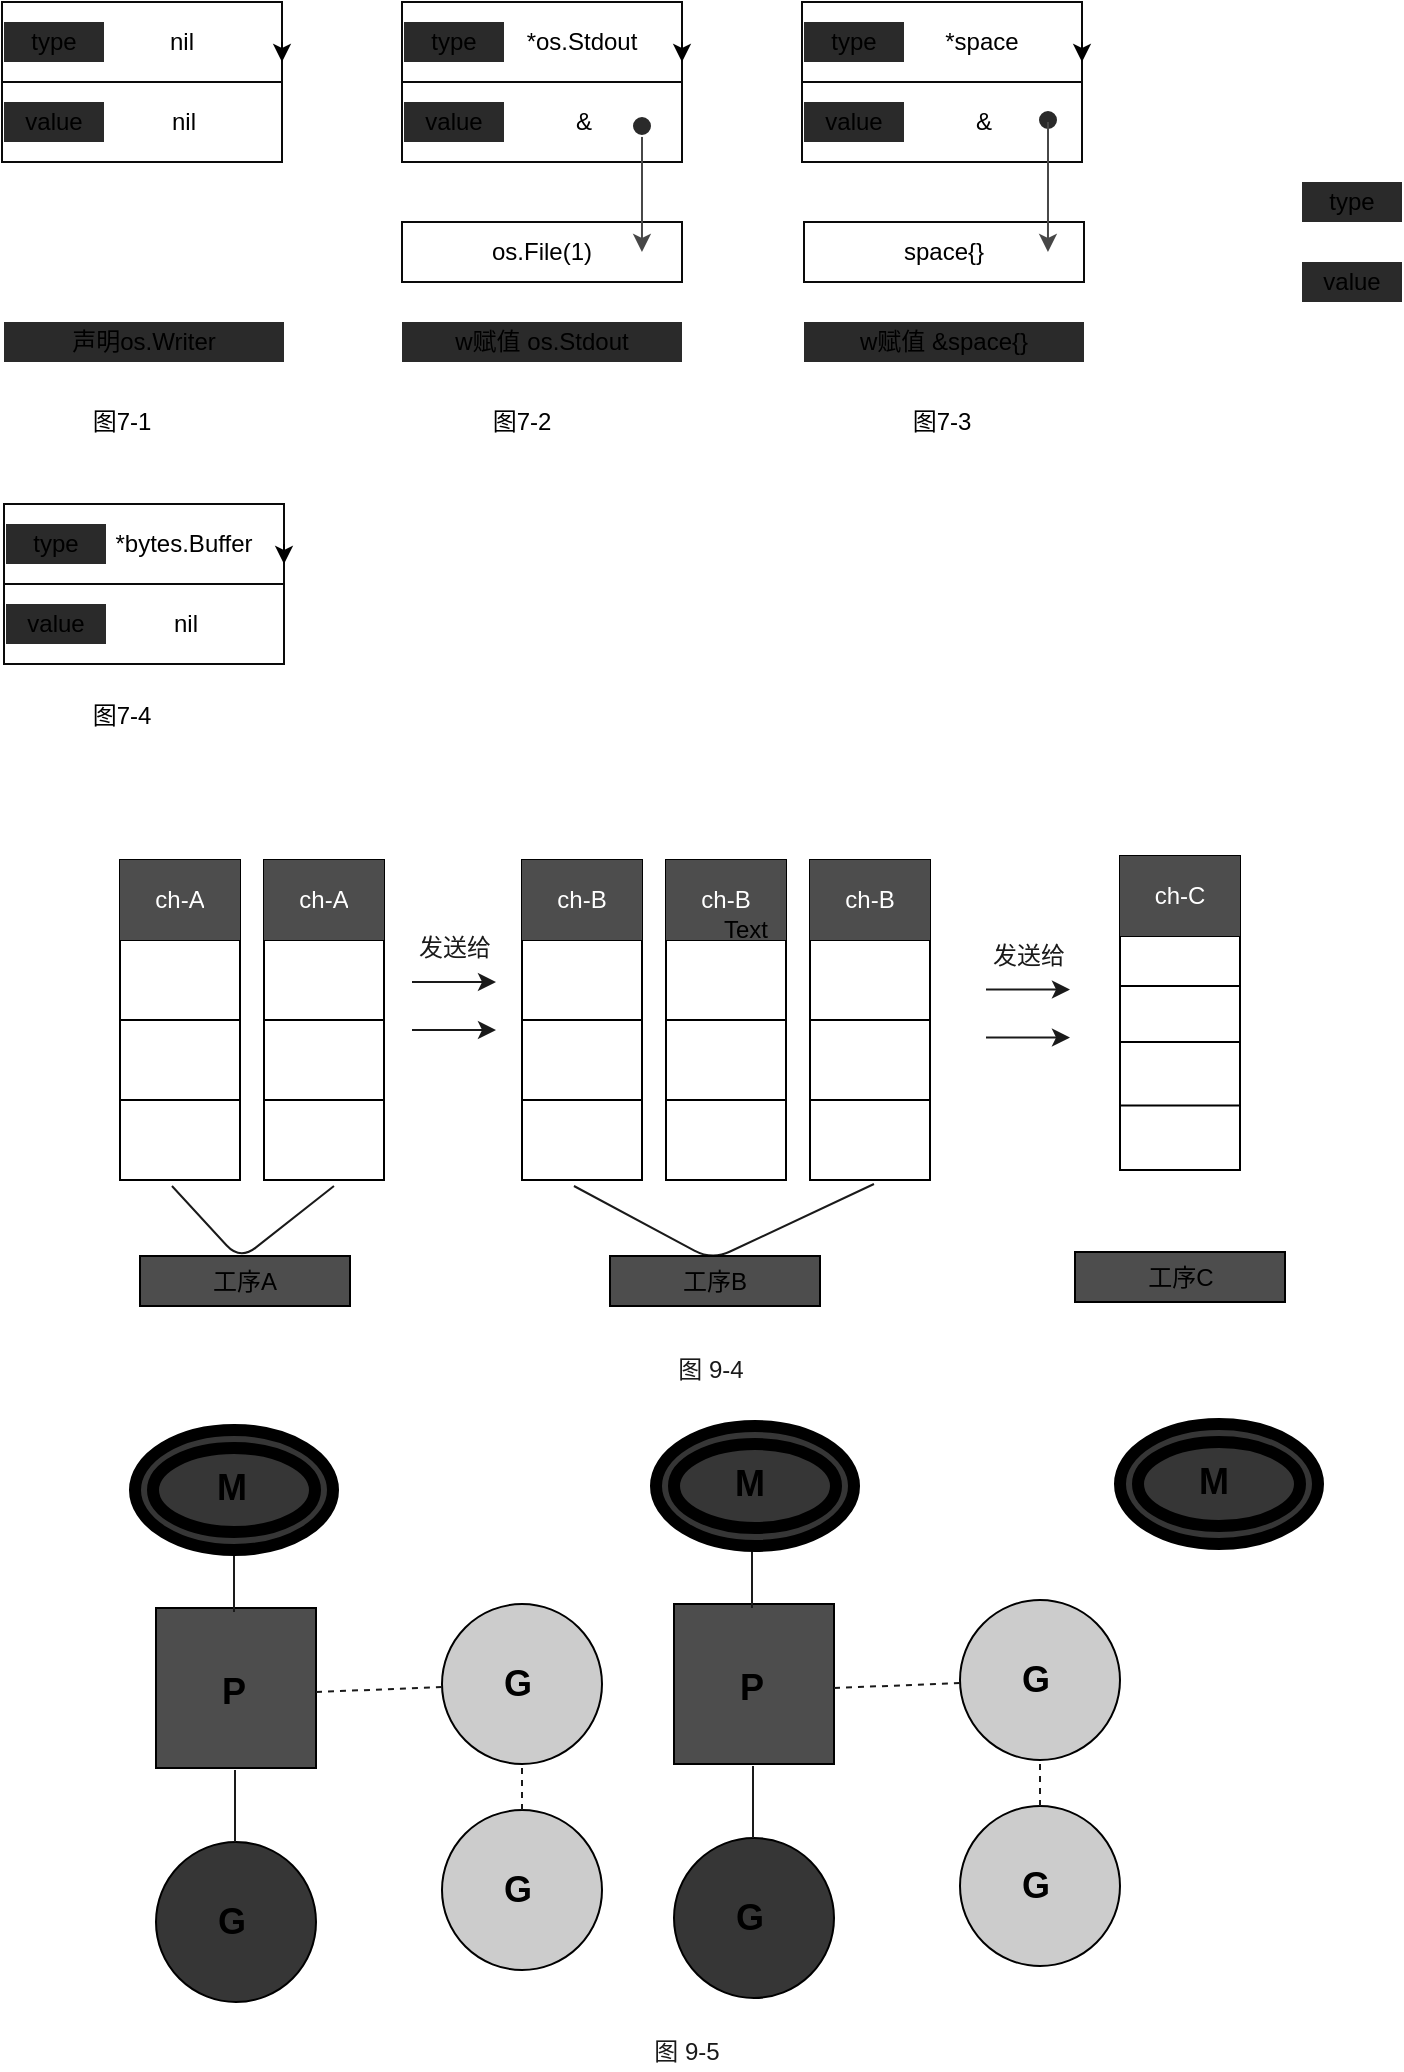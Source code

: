 <mxfile>
    <diagram id="AW9xsDEsIFYbnEVTvLZu" name="Page-1">
        <mxGraphModel dx="1374" dy="789" grid="0" gridSize="10" guides="1" tooltips="1" connect="1" arrows="1" fold="1" page="1" pageScale="1" pageWidth="827" pageHeight="1169" background="#ffffff" math="0" shadow="0">
            <root>
                <mxCell id="0"/>
                <mxCell id="1" parent="0"/>
                <mxCell id="2" value="&lt;font color=&quot;#000000&quot;&gt;nil&lt;/font&gt;" style="rounded=0;whiteSpace=wrap;html=1;fillColor=#FFFFFF;strokeColor=#0A0A0A;align=center;" parent="1" vertex="1">
                    <mxGeometry x="40" y="40" width="140" height="40" as="geometry"/>
                </mxCell>
                <mxCell id="3" value="" style="rounded=0;whiteSpace=wrap;html=1;fillColor=#FFFFFF;strokeColor=#0A0A0A;" parent="1" vertex="1">
                    <mxGeometry x="40" y="80" width="140" height="40" as="geometry"/>
                </mxCell>
                <mxCell id="5" value="&lt;font color=&quot;#000000&quot;&gt;nil&lt;/font&gt;" style="rounded=0;whiteSpace=wrap;html=1;fillColor=#FFFFFF;align=center;strokeColor=#FFFFFF;" parent="1" vertex="1">
                    <mxGeometry x="90" y="45" width="80" height="30" as="geometry"/>
                </mxCell>
                <mxCell id="6" value="type" style="text;html=1;strokeColor=none;align=center;verticalAlign=middle;whiteSpace=wrap;rounded=0;fillColor=#2a2a2a;" parent="1" vertex="1">
                    <mxGeometry x="690" y="130" width="50" height="20" as="geometry"/>
                </mxCell>
                <mxCell id="8" value="value" style="text;html=1;strokeColor=none;align=center;verticalAlign=middle;whiteSpace=wrap;rounded=0;fillColor=#2a2a2a;" parent="1" vertex="1">
                    <mxGeometry x="690" y="170" width="50" height="20" as="geometry"/>
                </mxCell>
                <mxCell id="11" style="edgeStyle=orthogonalEdgeStyle;rounded=0;orthogonalLoop=1;jettySize=auto;html=1;exitX=1;exitY=0.5;exitDx=0;exitDy=0;entryX=1;entryY=0.75;entryDx=0;entryDy=0;" parent="1" source="2" target="2" edge="1">
                    <mxGeometry relative="1" as="geometry"/>
                </mxCell>
                <mxCell id="12" value="&lt;font color=&quot;#000000&quot;&gt;nil&lt;/font&gt;" style="rounded=0;whiteSpace=wrap;html=1;fillColor=#FFFFFF;align=center;strokeColor=#FFFFFF;" parent="1" vertex="1">
                    <mxGeometry x="91" y="85" width="80" height="30" as="geometry"/>
                </mxCell>
                <mxCell id="13" value="type" style="text;html=1;strokeColor=none;align=center;verticalAlign=middle;whiteSpace=wrap;rounded=0;fillColor=#2a2a2a;" parent="1" vertex="1">
                    <mxGeometry x="41" y="50" width="50" height="20" as="geometry"/>
                </mxCell>
                <mxCell id="14" value="value" style="text;html=1;strokeColor=none;align=center;verticalAlign=middle;whiteSpace=wrap;rounded=0;fillColor=#2a2a2a;" parent="1" vertex="1">
                    <mxGeometry x="41" y="90" width="50" height="20" as="geometry"/>
                </mxCell>
                <mxCell id="15" value="&lt;font color=&quot;#000000&quot;&gt;nil&lt;/font&gt;" style="rounded=0;whiteSpace=wrap;html=1;fillColor=#FFFFFF;strokeColor=#0A0A0A;align=center;" parent="1" vertex="1">
                    <mxGeometry x="240" y="40" width="140" height="40" as="geometry"/>
                </mxCell>
                <mxCell id="16" value="" style="rounded=0;whiteSpace=wrap;html=1;fillColor=#FFFFFF;strokeColor=#0A0A0A;" parent="1" vertex="1">
                    <mxGeometry x="240" y="80" width="140" height="40" as="geometry"/>
                </mxCell>
                <mxCell id="17" value="&lt;font color=&quot;#000000&quot;&gt;*os.Stdout&lt;/font&gt;" style="rounded=0;whiteSpace=wrap;html=1;fillColor=#FFFFFF;align=center;strokeColor=#FFFFFF;" parent="1" vertex="1">
                    <mxGeometry x="290" y="45" width="80" height="30" as="geometry"/>
                </mxCell>
                <mxCell id="18" style="edgeStyle=orthogonalEdgeStyle;rounded=0;orthogonalLoop=1;jettySize=auto;html=1;exitX=1;exitY=0.5;exitDx=0;exitDy=0;entryX=1;entryY=0.75;entryDx=0;entryDy=0;" parent="1" source="15" target="15" edge="1">
                    <mxGeometry relative="1" as="geometry"/>
                </mxCell>
                <mxCell id="19" value="&lt;font color=&quot;#000000&quot;&gt;&amp;amp;&lt;/font&gt;" style="rounded=0;whiteSpace=wrap;html=1;fillColor=#FFFFFF;align=center;strokeColor=#FFFFFF;" parent="1" vertex="1">
                    <mxGeometry x="291" y="85" width="80" height="30" as="geometry"/>
                </mxCell>
                <mxCell id="20" value="type" style="text;html=1;strokeColor=none;align=center;verticalAlign=middle;whiteSpace=wrap;rounded=0;fillColor=#2a2a2a;" parent="1" vertex="1">
                    <mxGeometry x="241" y="50" width="50" height="20" as="geometry"/>
                </mxCell>
                <mxCell id="21" value="value" style="text;html=1;strokeColor=none;align=center;verticalAlign=middle;whiteSpace=wrap;rounded=0;fillColor=#2a2a2a;" parent="1" vertex="1">
                    <mxGeometry x="241" y="90" width="50" height="20" as="geometry"/>
                </mxCell>
                <mxCell id="22" value="&lt;font color=&quot;#000000&quot;&gt;nil&lt;/font&gt;" style="rounded=0;whiteSpace=wrap;html=1;fillColor=#FFFFFF;strokeColor=#0A0A0A;align=center;" parent="1" vertex="1">
                    <mxGeometry x="440" y="40" width="140" height="40" as="geometry"/>
                </mxCell>
                <mxCell id="23" value="" style="rounded=0;whiteSpace=wrap;html=1;fillColor=#FFFFFF;strokeColor=#0A0A0A;" parent="1" vertex="1">
                    <mxGeometry x="440" y="80" width="140" height="40" as="geometry"/>
                </mxCell>
                <mxCell id="24" value="&lt;font color=&quot;#000000&quot;&gt;*space&lt;/font&gt;" style="rounded=0;whiteSpace=wrap;html=1;fillColor=#FFFFFF;align=center;strokeColor=#FFFFFF;" parent="1" vertex="1">
                    <mxGeometry x="490" y="45" width="80" height="30" as="geometry"/>
                </mxCell>
                <mxCell id="25" style="edgeStyle=orthogonalEdgeStyle;rounded=0;orthogonalLoop=1;jettySize=auto;html=1;exitX=1;exitY=0.5;exitDx=0;exitDy=0;entryX=1;entryY=0.75;entryDx=0;entryDy=0;" parent="1" source="22" target="22" edge="1">
                    <mxGeometry relative="1" as="geometry"/>
                </mxCell>
                <mxCell id="26" value="&lt;font color=&quot;#000000&quot;&gt;&amp;amp;&lt;/font&gt;" style="rounded=0;whiteSpace=wrap;html=1;fillColor=#FFFFFF;align=center;strokeColor=#FFFFFF;" parent="1" vertex="1">
                    <mxGeometry x="491" y="85" width="80" height="30" as="geometry"/>
                </mxCell>
                <mxCell id="27" value="type" style="text;html=1;strokeColor=none;align=center;verticalAlign=middle;whiteSpace=wrap;rounded=0;fillColor=#2a2a2a;" parent="1" vertex="1">
                    <mxGeometry x="441" y="50" width="50" height="20" as="geometry"/>
                </mxCell>
                <mxCell id="28" value="value" style="text;html=1;strokeColor=none;align=center;verticalAlign=middle;whiteSpace=wrap;rounded=0;fillColor=#2a2a2a;" parent="1" vertex="1">
                    <mxGeometry x="441" y="90" width="50" height="20" as="geometry"/>
                </mxCell>
                <mxCell id="30" value="声明os.Writer" style="text;html=1;strokeColor=none;align=center;verticalAlign=middle;whiteSpace=wrap;rounded=0;fillColor=#2a2a2a;" parent="1" vertex="1">
                    <mxGeometry x="41" y="200" width="140" height="20" as="geometry"/>
                </mxCell>
                <mxCell id="31" value="w赋值 os.Stdout" style="text;html=1;strokeColor=none;align=center;verticalAlign=middle;whiteSpace=wrap;rounded=0;fillColor=#2a2a2a;" parent="1" vertex="1">
                    <mxGeometry x="240" y="200" width="140" height="20" as="geometry"/>
                </mxCell>
                <mxCell id="32" value="w赋值 &amp;amp;space{}" style="text;html=1;strokeColor=none;align=center;verticalAlign=middle;whiteSpace=wrap;rounded=0;fillColor=#2a2a2a;" parent="1" vertex="1">
                    <mxGeometry x="441" y="200" width="140" height="20" as="geometry"/>
                </mxCell>
                <mxCell id="33" value="&lt;span style=&quot;color: rgb(0 , 0 , 0)&quot;&gt;os.File(1)&lt;/span&gt;" style="rounded=0;whiteSpace=wrap;html=1;fillColor=#FFFFFF;strokeColor=#0A0A0A;align=center;" parent="1" vertex="1">
                    <mxGeometry x="240" y="150" width="140" height="30" as="geometry"/>
                </mxCell>
                <mxCell id="34" value="" style="endArrow=classic;html=1;strokeColor=#474747;entryX=0.857;entryY=0.5;entryDx=0;entryDy=0;entryPerimeter=0;" parent="1" target="33" edge="1">
                    <mxGeometry width="50" height="50" relative="1" as="geometry">
                        <mxPoint x="360" y="100" as="sourcePoint"/>
                        <mxPoint x="480" y="240" as="targetPoint"/>
                        <Array as="points">
                            <mxPoint x="360" y="140"/>
                        </Array>
                    </mxGeometry>
                </mxCell>
                <mxCell id="35" value="" style="ellipse;whiteSpace=wrap;html=1;strokeColor=#FFFFFF;fillColor=#2a2a2a;" parent="1" vertex="1">
                    <mxGeometry x="355" y="97" width="10" height="10" as="geometry"/>
                </mxCell>
                <mxCell id="36" value="" style="ellipse;whiteSpace=wrap;html=1;strokeColor=#FFFFFF;fillColor=#2a2a2a;" parent="1" vertex="1">
                    <mxGeometry x="558" y="94" width="10" height="10" as="geometry"/>
                </mxCell>
                <mxCell id="39" value="&lt;span style=&quot;color: rgb(0 , 0 , 0)&quot;&gt;space{}&lt;/span&gt;" style="rounded=0;whiteSpace=wrap;html=1;fillColor=#FFFFFF;strokeColor=#0A0A0A;align=center;" parent="1" vertex="1">
                    <mxGeometry x="441" y="150" width="140" height="30" as="geometry"/>
                </mxCell>
                <mxCell id="40" value="" style="endArrow=classic;html=1;strokeColor=#474747;entryX=0.857;entryY=0.5;entryDx=0;entryDy=0;entryPerimeter=0;" parent="1" edge="1">
                    <mxGeometry width="50" height="50" relative="1" as="geometry">
                        <mxPoint x="563" y="100" as="sourcePoint"/>
                        <mxPoint x="562.98" y="165" as="targetPoint"/>
                        <Array as="points">
                            <mxPoint x="563" y="140"/>
                        </Array>
                    </mxGeometry>
                </mxCell>
                <mxCell id="42" value="&lt;font color=&quot;#000000&quot;&gt;图7-1&lt;/font&gt;" style="text;html=1;strokeColor=none;fillColor=none;align=center;verticalAlign=middle;whiteSpace=wrap;rounded=0;" parent="1" vertex="1">
                    <mxGeometry x="80" y="240" width="40" height="20" as="geometry"/>
                </mxCell>
                <mxCell id="43" value="&lt;font color=&quot;#000000&quot;&gt;图7-2&lt;/font&gt;" style="text;html=1;strokeColor=none;fillColor=none;align=center;verticalAlign=middle;whiteSpace=wrap;rounded=0;" parent="1" vertex="1">
                    <mxGeometry x="280" y="240" width="40" height="20" as="geometry"/>
                </mxCell>
                <mxCell id="44" value="&lt;font color=&quot;#000000&quot;&gt;图7-3&lt;/font&gt;" style="text;html=1;strokeColor=none;fillColor=none;align=center;verticalAlign=middle;whiteSpace=wrap;rounded=0;" parent="1" vertex="1">
                    <mxGeometry x="490" y="240" width="40" height="20" as="geometry"/>
                </mxCell>
                <mxCell id="45" value="&lt;font color=&quot;#000000&quot;&gt;nil&lt;/font&gt;" style="rounded=0;whiteSpace=wrap;html=1;fillColor=#FFFFFF;strokeColor=#0A0A0A;align=center;" parent="1" vertex="1">
                    <mxGeometry x="41" y="291" width="140" height="40" as="geometry"/>
                </mxCell>
                <mxCell id="46" value="" style="rounded=0;whiteSpace=wrap;html=1;fillColor=#FFFFFF;strokeColor=#0A0A0A;" parent="1" vertex="1">
                    <mxGeometry x="41" y="331" width="140" height="40" as="geometry"/>
                </mxCell>
                <mxCell id="47" value="&lt;font color=&quot;#000000&quot;&gt;*bytes.Buffer&lt;/font&gt;" style="rounded=0;whiteSpace=wrap;html=1;fillColor=#FFFFFF;align=center;strokeColor=#FFFFFF;" parent="1" vertex="1">
                    <mxGeometry x="91" y="296" width="80" height="30" as="geometry"/>
                </mxCell>
                <mxCell id="48" style="edgeStyle=orthogonalEdgeStyle;rounded=0;orthogonalLoop=1;jettySize=auto;html=1;exitX=1;exitY=0.5;exitDx=0;exitDy=0;entryX=1;entryY=0.75;entryDx=0;entryDy=0;" parent="1" source="45" target="45" edge="1">
                    <mxGeometry relative="1" as="geometry"/>
                </mxCell>
                <mxCell id="49" value="&lt;font color=&quot;#000000&quot;&gt;nil&lt;/font&gt;" style="rounded=0;whiteSpace=wrap;html=1;fillColor=#FFFFFF;align=center;strokeColor=#FFFFFF;" parent="1" vertex="1">
                    <mxGeometry x="92" y="336" width="80" height="30" as="geometry"/>
                </mxCell>
                <mxCell id="50" value="type" style="text;html=1;strokeColor=none;align=center;verticalAlign=middle;whiteSpace=wrap;rounded=0;fillColor=#2a2a2a;" parent="1" vertex="1">
                    <mxGeometry x="42" y="301" width="50" height="20" as="geometry"/>
                </mxCell>
                <mxCell id="51" value="value" style="text;html=1;strokeColor=none;align=center;verticalAlign=middle;whiteSpace=wrap;rounded=0;fillColor=#2a2a2a;" parent="1" vertex="1">
                    <mxGeometry x="42" y="341" width="50" height="20" as="geometry"/>
                </mxCell>
                <mxCell id="53" value="&lt;font color=&quot;#000000&quot;&gt;图7-4&lt;/font&gt;" style="text;html=1;strokeColor=none;fillColor=none;align=center;verticalAlign=middle;whiteSpace=wrap;rounded=0;" parent="1" vertex="1">
                    <mxGeometry x="80" y="387" width="40" height="20" as="geometry"/>
                </mxCell>
                <mxCell id="54" value="" style="shape=table;html=1;whiteSpace=wrap;startSize=0;container=1;collapsible=0;childLayout=tableLayout;" vertex="1" parent="1">
                    <mxGeometry x="99" y="469" width="60" height="160" as="geometry"/>
                </mxCell>
                <mxCell id="55" value="" style="shape=partialRectangle;html=1;whiteSpace=wrap;collapsible=0;dropTarget=0;pointerEvents=0;fillColor=none;top=0;left=0;bottom=0;right=0;points=[[0,0.5],[1,0.5]];portConstraint=eastwest;" vertex="1" parent="54">
                    <mxGeometry width="60" height="40" as="geometry"/>
                </mxCell>
                <mxCell id="56" value="ch-A" style="shape=partialRectangle;html=1;whiteSpace=wrap;connectable=0;overflow=hidden;top=0;left=0;bottom=0;right=0;strokeColor=#2D7600;fontColor=#ffffff;fillColor=#4D4D4D;" vertex="1" parent="55">
                    <mxGeometry width="60" height="40" as="geometry"/>
                </mxCell>
                <mxCell id="57" value="" style="shape=partialRectangle;html=1;whiteSpace=wrap;collapsible=0;dropTarget=0;pointerEvents=0;fillColor=none;top=0;left=0;bottom=0;right=0;points=[[0,0.5],[1,0.5]];portConstraint=eastwest;" vertex="1" parent="54">
                    <mxGeometry y="40" width="60" height="40" as="geometry"/>
                </mxCell>
                <mxCell id="58" value="" style="shape=partialRectangle;html=1;whiteSpace=wrap;connectable=0;overflow=hidden;fillColor=none;top=0;left=0;bottom=0;right=0;" vertex="1" parent="57">
                    <mxGeometry width="60" height="40" as="geometry"/>
                </mxCell>
                <mxCell id="59" value="" style="shape=partialRectangle;html=1;whiteSpace=wrap;collapsible=0;dropTarget=0;pointerEvents=0;fillColor=none;top=0;left=0;bottom=0;right=0;points=[[0,0.5],[1,0.5]];portConstraint=eastwest;" vertex="1" parent="54">
                    <mxGeometry y="80" width="60" height="40" as="geometry"/>
                </mxCell>
                <mxCell id="60" value="" style="shape=partialRectangle;html=1;whiteSpace=wrap;connectable=0;overflow=hidden;fillColor=none;top=0;left=0;bottom=0;right=0;" vertex="1" parent="59">
                    <mxGeometry width="60" height="40" as="geometry"/>
                </mxCell>
                <mxCell id="61" value="" style="shape=partialRectangle;html=1;whiteSpace=wrap;collapsible=0;dropTarget=0;pointerEvents=0;fillColor=none;top=0;left=0;bottom=0;right=0;points=[[0,0.5],[1,0.5]];portConstraint=eastwest;" vertex="1" parent="54">
                    <mxGeometry y="120" width="60" height="40" as="geometry"/>
                </mxCell>
                <mxCell id="62" value="" style="shape=partialRectangle;html=1;whiteSpace=wrap;connectable=0;overflow=hidden;fillColor=none;top=0;left=0;bottom=0;right=0;" vertex="1" parent="61">
                    <mxGeometry width="60" height="40" as="geometry"/>
                </mxCell>
                <mxCell id="63" value="" style="shape=table;html=1;whiteSpace=wrap;startSize=0;container=1;collapsible=0;childLayout=tableLayout;" vertex="1" parent="1">
                    <mxGeometry x="171" y="469" width="60" height="160" as="geometry"/>
                </mxCell>
                <mxCell id="64" value="" style="shape=partialRectangle;html=1;whiteSpace=wrap;collapsible=0;dropTarget=0;pointerEvents=0;fillColor=none;top=0;left=0;bottom=0;right=0;points=[[0,0.5],[1,0.5]];portConstraint=eastwest;" vertex="1" parent="63">
                    <mxGeometry width="60" height="40" as="geometry"/>
                </mxCell>
                <mxCell id="65" value="ch-A" style="shape=partialRectangle;html=1;whiteSpace=wrap;connectable=0;overflow=hidden;top=0;left=0;bottom=0;right=0;strokeColor=#2D7600;fontColor=#ffffff;fillColor=#4D4D4D;" vertex="1" parent="64">
                    <mxGeometry width="60" height="40" as="geometry"/>
                </mxCell>
                <mxCell id="66" value="" style="shape=partialRectangle;html=1;whiteSpace=wrap;collapsible=0;dropTarget=0;pointerEvents=0;fillColor=none;top=0;left=0;bottom=0;right=0;points=[[0,0.5],[1,0.5]];portConstraint=eastwest;" vertex="1" parent="63">
                    <mxGeometry y="40" width="60" height="40" as="geometry"/>
                </mxCell>
                <mxCell id="67" value="" style="shape=partialRectangle;html=1;whiteSpace=wrap;connectable=0;overflow=hidden;fillColor=none;top=0;left=0;bottom=0;right=0;" vertex="1" parent="66">
                    <mxGeometry width="60" height="40" as="geometry"/>
                </mxCell>
                <mxCell id="68" value="" style="shape=partialRectangle;html=1;whiteSpace=wrap;collapsible=0;dropTarget=0;pointerEvents=0;fillColor=none;top=0;left=0;bottom=0;right=0;points=[[0,0.5],[1,0.5]];portConstraint=eastwest;" vertex="1" parent="63">
                    <mxGeometry y="80" width="60" height="40" as="geometry"/>
                </mxCell>
                <mxCell id="69" value="" style="shape=partialRectangle;html=1;whiteSpace=wrap;connectable=0;overflow=hidden;fillColor=none;top=0;left=0;bottom=0;right=0;" vertex="1" parent="68">
                    <mxGeometry width="60" height="40" as="geometry"/>
                </mxCell>
                <mxCell id="70" value="" style="shape=partialRectangle;html=1;whiteSpace=wrap;collapsible=0;dropTarget=0;pointerEvents=0;fillColor=none;top=0;left=0;bottom=0;right=0;points=[[0,0.5],[1,0.5]];portConstraint=eastwest;" vertex="1" parent="63">
                    <mxGeometry y="120" width="60" height="40" as="geometry"/>
                </mxCell>
                <mxCell id="71" value="" style="shape=partialRectangle;html=1;whiteSpace=wrap;connectable=0;overflow=hidden;fillColor=none;top=0;left=0;bottom=0;right=0;" vertex="1" parent="70">
                    <mxGeometry width="60" height="40" as="geometry"/>
                </mxCell>
                <mxCell id="72" value="" style="endArrow=none;html=1;entryX=0.583;entryY=1.075;entryDx=0;entryDy=0;entryPerimeter=0;exitX=0.433;exitY=1.075;exitDx=0;exitDy=0;exitPerimeter=0;strokeColor=#1A1A1A;" edge="1" parent="1" source="61" target="70">
                    <mxGeometry width="50" height="50" relative="1" as="geometry">
                        <mxPoint x="103" y="645" as="sourcePoint"/>
                        <mxPoint x="213" y="645" as="targetPoint"/>
                        <Array as="points">
                            <mxPoint x="159" y="669"/>
                        </Array>
                    </mxGeometry>
                </mxCell>
                <mxCell id="73" value="工序A" style="rounded=0;whiteSpace=wrap;html=1;fillColor=#4D4D4D;" vertex="1" parent="1">
                    <mxGeometry x="109" y="667" width="105" height="25" as="geometry"/>
                </mxCell>
                <mxCell id="74" value="" style="shape=table;html=1;whiteSpace=wrap;startSize=0;container=1;collapsible=0;childLayout=tableLayout;" vertex="1" parent="1">
                    <mxGeometry x="300" y="469" width="60" height="160" as="geometry"/>
                </mxCell>
                <mxCell id="75" value="" style="shape=partialRectangle;html=1;whiteSpace=wrap;collapsible=0;dropTarget=0;pointerEvents=0;fillColor=none;top=0;left=0;bottom=0;right=0;points=[[0,0.5],[1,0.5]];portConstraint=eastwest;" vertex="1" parent="74">
                    <mxGeometry width="60" height="40" as="geometry"/>
                </mxCell>
                <mxCell id="76" value="ch-B" style="shape=partialRectangle;html=1;whiteSpace=wrap;connectable=0;overflow=hidden;top=0;left=0;bottom=0;right=0;strokeColor=#2D7600;fontColor=#ffffff;fillColor=#4D4D4D;" vertex="1" parent="75">
                    <mxGeometry width="60" height="40" as="geometry"/>
                </mxCell>
                <mxCell id="77" value="" style="shape=partialRectangle;html=1;whiteSpace=wrap;collapsible=0;dropTarget=0;pointerEvents=0;fillColor=none;top=0;left=0;bottom=0;right=0;points=[[0,0.5],[1,0.5]];portConstraint=eastwest;" vertex="1" parent="74">
                    <mxGeometry y="40" width="60" height="40" as="geometry"/>
                </mxCell>
                <mxCell id="78" value="" style="shape=partialRectangle;html=1;whiteSpace=wrap;connectable=0;overflow=hidden;fillColor=none;top=0;left=0;bottom=0;right=0;" vertex="1" parent="77">
                    <mxGeometry width="60" height="40" as="geometry"/>
                </mxCell>
                <mxCell id="79" value="" style="shape=partialRectangle;html=1;whiteSpace=wrap;collapsible=0;dropTarget=0;pointerEvents=0;fillColor=none;top=0;left=0;bottom=0;right=0;points=[[0,0.5],[1,0.5]];portConstraint=eastwest;" vertex="1" parent="74">
                    <mxGeometry y="80" width="60" height="40" as="geometry"/>
                </mxCell>
                <mxCell id="80" value="" style="shape=partialRectangle;html=1;whiteSpace=wrap;connectable=0;overflow=hidden;fillColor=none;top=0;left=0;bottom=0;right=0;" vertex="1" parent="79">
                    <mxGeometry width="60" height="40" as="geometry"/>
                </mxCell>
                <mxCell id="81" value="" style="shape=partialRectangle;html=1;whiteSpace=wrap;collapsible=0;dropTarget=0;pointerEvents=0;fillColor=none;top=0;left=0;bottom=0;right=0;points=[[0,0.5],[1,0.5]];portConstraint=eastwest;" vertex="1" parent="74">
                    <mxGeometry y="120" width="60" height="40" as="geometry"/>
                </mxCell>
                <mxCell id="82" value="" style="shape=partialRectangle;html=1;whiteSpace=wrap;connectable=0;overflow=hidden;fillColor=none;top=0;left=0;bottom=0;right=0;" vertex="1" parent="81">
                    <mxGeometry width="60" height="40" as="geometry"/>
                </mxCell>
                <mxCell id="83" value="" style="shape=table;html=1;whiteSpace=wrap;startSize=0;container=1;collapsible=0;childLayout=tableLayout;" vertex="1" parent="1">
                    <mxGeometry x="372" y="469" width="60" height="160" as="geometry"/>
                </mxCell>
                <mxCell id="84" value="" style="shape=partialRectangle;html=1;whiteSpace=wrap;collapsible=0;dropTarget=0;pointerEvents=0;fillColor=none;top=0;left=0;bottom=0;right=0;points=[[0,0.5],[1,0.5]];portConstraint=eastwest;" vertex="1" parent="83">
                    <mxGeometry width="60" height="40" as="geometry"/>
                </mxCell>
                <mxCell id="85" value="ch-B" style="shape=partialRectangle;html=1;whiteSpace=wrap;connectable=0;overflow=hidden;top=0;left=0;bottom=0;right=0;strokeColor=#2D7600;fontColor=#ffffff;fillColor=#4D4D4D;" vertex="1" parent="84">
                    <mxGeometry width="60" height="40" as="geometry"/>
                </mxCell>
                <mxCell id="86" value="" style="shape=partialRectangle;html=1;whiteSpace=wrap;collapsible=0;dropTarget=0;pointerEvents=0;fillColor=none;top=0;left=0;bottom=0;right=0;points=[[0,0.5],[1,0.5]];portConstraint=eastwest;" vertex="1" parent="83">
                    <mxGeometry y="40" width="60" height="40" as="geometry"/>
                </mxCell>
                <mxCell id="87" value="" style="shape=partialRectangle;html=1;whiteSpace=wrap;connectable=0;overflow=hidden;fillColor=none;top=0;left=0;bottom=0;right=0;" vertex="1" parent="86">
                    <mxGeometry width="60" height="40" as="geometry"/>
                </mxCell>
                <mxCell id="88" value="" style="shape=partialRectangle;html=1;whiteSpace=wrap;collapsible=0;dropTarget=0;pointerEvents=0;fillColor=none;top=0;left=0;bottom=0;right=0;points=[[0,0.5],[1,0.5]];portConstraint=eastwest;" vertex="1" parent="83">
                    <mxGeometry y="80" width="60" height="40" as="geometry"/>
                </mxCell>
                <mxCell id="89" value="" style="shape=partialRectangle;html=1;whiteSpace=wrap;connectable=0;overflow=hidden;fillColor=none;top=0;left=0;bottom=0;right=0;" vertex="1" parent="88">
                    <mxGeometry width="60" height="40" as="geometry"/>
                </mxCell>
                <mxCell id="90" value="" style="shape=partialRectangle;html=1;whiteSpace=wrap;collapsible=0;dropTarget=0;pointerEvents=0;fillColor=none;top=0;left=0;bottom=0;right=0;points=[[0,0.5],[1,0.5]];portConstraint=eastwest;" vertex="1" parent="83">
                    <mxGeometry y="120" width="60" height="40" as="geometry"/>
                </mxCell>
                <mxCell id="91" value="" style="shape=partialRectangle;html=1;whiteSpace=wrap;connectable=0;overflow=hidden;fillColor=none;top=0;left=0;bottom=0;right=0;" vertex="1" parent="90">
                    <mxGeometry width="60" height="40" as="geometry"/>
                </mxCell>
                <mxCell id="92" value="" style="endArrow=none;html=1;entryX=0.533;entryY=1.05;entryDx=0;entryDy=0;entryPerimeter=0;exitX=0.433;exitY=1.075;exitDx=0;exitDy=0;exitPerimeter=0;strokeColor=#1A1A1A;" edge="1" parent="1" source="81" target="101">
                    <mxGeometry width="50" height="50" relative="1" as="geometry">
                        <mxPoint x="304" y="645" as="sourcePoint"/>
                        <mxPoint x="414" y="645" as="targetPoint"/>
                        <Array as="points">
                            <mxPoint x="395" y="669"/>
                        </Array>
                    </mxGeometry>
                </mxCell>
                <mxCell id="93" value="工序B" style="rounded=0;whiteSpace=wrap;html=1;fillColor=#4D4D4D;" vertex="1" parent="1">
                    <mxGeometry x="344" y="667" width="105" height="25" as="geometry"/>
                </mxCell>
                <mxCell id="94" value="" style="shape=table;html=1;whiteSpace=wrap;startSize=0;container=1;collapsible=0;childLayout=tableLayout;" vertex="1" parent="1">
                    <mxGeometry x="444" y="469" width="60" height="160" as="geometry"/>
                </mxCell>
                <mxCell id="95" value="" style="shape=partialRectangle;html=1;whiteSpace=wrap;collapsible=0;dropTarget=0;pointerEvents=0;fillColor=none;top=0;left=0;bottom=0;right=0;points=[[0,0.5],[1,0.5]];portConstraint=eastwest;" vertex="1" parent="94">
                    <mxGeometry width="60" height="40" as="geometry"/>
                </mxCell>
                <mxCell id="96" value="ch-B" style="shape=partialRectangle;html=1;whiteSpace=wrap;connectable=0;overflow=hidden;top=0;left=0;bottom=0;right=0;strokeColor=#2D7600;fontColor=#ffffff;fillColor=#4D4D4D;" vertex="1" parent="95">
                    <mxGeometry width="60" height="40" as="geometry"/>
                </mxCell>
                <mxCell id="97" value="" style="shape=partialRectangle;html=1;whiteSpace=wrap;collapsible=0;dropTarget=0;pointerEvents=0;fillColor=none;top=0;left=0;bottom=0;right=0;points=[[0,0.5],[1,0.5]];portConstraint=eastwest;" vertex="1" parent="94">
                    <mxGeometry y="40" width="60" height="40" as="geometry"/>
                </mxCell>
                <mxCell id="98" value="" style="shape=partialRectangle;html=1;whiteSpace=wrap;connectable=0;overflow=hidden;fillColor=none;top=0;left=0;bottom=0;right=0;" vertex="1" parent="97">
                    <mxGeometry width="60" height="40" as="geometry"/>
                </mxCell>
                <mxCell id="99" value="" style="shape=partialRectangle;html=1;whiteSpace=wrap;collapsible=0;dropTarget=0;pointerEvents=0;fillColor=none;top=0;left=0;bottom=0;right=0;points=[[0,0.5],[1,0.5]];portConstraint=eastwest;" vertex="1" parent="94">
                    <mxGeometry y="80" width="60" height="40" as="geometry"/>
                </mxCell>
                <mxCell id="100" value="" style="shape=partialRectangle;html=1;whiteSpace=wrap;connectable=0;overflow=hidden;fillColor=none;top=0;left=0;bottom=0;right=0;" vertex="1" parent="99">
                    <mxGeometry width="60" height="40" as="geometry"/>
                </mxCell>
                <mxCell id="101" value="" style="shape=partialRectangle;html=1;whiteSpace=wrap;collapsible=0;dropTarget=0;pointerEvents=0;fillColor=none;top=0;left=0;bottom=0;right=0;points=[[0,0.5],[1,0.5]];portConstraint=eastwest;" vertex="1" parent="94">
                    <mxGeometry y="120" width="60" height="40" as="geometry"/>
                </mxCell>
                <mxCell id="102" value="" style="shape=partialRectangle;html=1;whiteSpace=wrap;connectable=0;overflow=hidden;fillColor=none;top=0;left=0;bottom=0;right=0;" vertex="1" parent="101">
                    <mxGeometry width="60" height="40" as="geometry"/>
                </mxCell>
                <mxCell id="103" value="" style="shape=table;html=1;whiteSpace=wrap;startSize=0;container=1;collapsible=0;childLayout=tableLayout;" vertex="1" parent="1">
                    <mxGeometry x="599" y="467" width="60" height="132.5" as="geometry"/>
                </mxCell>
                <mxCell id="104" value="" style="shape=partialRectangle;html=1;whiteSpace=wrap;collapsible=0;dropTarget=0;pointerEvents=0;fillColor=none;top=0;left=0;bottom=0;right=0;points=[[0,0.5],[1,0.5]];portConstraint=eastwest;" vertex="1" parent="103">
                    <mxGeometry width="60" height="40" as="geometry"/>
                </mxCell>
                <mxCell id="105" value="ch-C" style="shape=partialRectangle;html=1;whiteSpace=wrap;connectable=0;overflow=hidden;top=0;left=0;bottom=0;right=0;strokeColor=#2D7600;fontColor=#ffffff;fillColor=#4D4D4D;" vertex="1" parent="104">
                    <mxGeometry width="60" height="40" as="geometry"/>
                </mxCell>
                <mxCell id="106" value="" style="shape=partialRectangle;html=1;whiteSpace=wrap;collapsible=0;dropTarget=0;pointerEvents=0;fillColor=none;top=0;left=0;bottom=0;right=0;points=[[0,0.5],[1,0.5]];portConstraint=eastwest;" vertex="1" parent="103">
                    <mxGeometry y="40" width="60" height="25" as="geometry"/>
                </mxCell>
                <mxCell id="107" value="" style="shape=partialRectangle;html=1;whiteSpace=wrap;connectable=0;overflow=hidden;fillColor=none;top=0;left=0;bottom=0;right=0;" vertex="1" parent="106">
                    <mxGeometry width="60" height="25" as="geometry"/>
                </mxCell>
                <mxCell id="108" value="" style="shape=partialRectangle;html=1;whiteSpace=wrap;collapsible=0;dropTarget=0;pointerEvents=0;fillColor=none;top=0;left=0;bottom=0;right=0;points=[[0,0.5],[1,0.5]];portConstraint=eastwest;" vertex="1" parent="103">
                    <mxGeometry y="65" width="60" height="28" as="geometry"/>
                </mxCell>
                <mxCell id="109" value="" style="shape=partialRectangle;html=1;whiteSpace=wrap;connectable=0;overflow=hidden;fillColor=none;top=0;left=0;bottom=0;right=0;" vertex="1" parent="108">
                    <mxGeometry width="60" height="28" as="geometry"/>
                </mxCell>
                <mxCell id="110" value="" style="shape=partialRectangle;html=1;whiteSpace=wrap;collapsible=0;dropTarget=0;pointerEvents=0;fillColor=none;top=0;left=0;bottom=0;right=0;points=[[0,0.5],[1,0.5]];portConstraint=eastwest;" vertex="1" parent="103">
                    <mxGeometry y="93" width="60" height="40" as="geometry"/>
                </mxCell>
                <mxCell id="111" value="" style="shape=partialRectangle;html=1;whiteSpace=wrap;connectable=0;overflow=hidden;fillColor=none;top=0;left=0;bottom=0;right=0;" vertex="1" parent="110">
                    <mxGeometry width="60" height="40" as="geometry"/>
                </mxCell>
                <mxCell id="112" value="工序C" style="rounded=0;whiteSpace=wrap;html=1;fillColor=#4D4D4D;" vertex="1" parent="1">
                    <mxGeometry x="576.5" y="665" width="105" height="25" as="geometry"/>
                </mxCell>
                <mxCell id="113" value="" style="shape=table;html=1;whiteSpace=wrap;startSize=0;container=1;collapsible=0;childLayout=tableLayout;" vertex="1" parent="1">
                    <mxGeometry x="599" y="591.75" width="60" height="32.25" as="geometry"/>
                </mxCell>
                <mxCell id="114" value="" style="shape=partialRectangle;html=1;whiteSpace=wrap;collapsible=0;dropTarget=0;pointerEvents=0;fillColor=none;top=0;left=0;bottom=0;right=0;points=[[0,0.5],[1,0.5]];portConstraint=eastwest;" vertex="1" parent="113">
                    <mxGeometry width="60" height="32" as="geometry"/>
                </mxCell>
                <mxCell id="115" value="" style="shape=partialRectangle;html=1;whiteSpace=wrap;connectable=0;overflow=hidden;fillColor=none;top=0;left=0;bottom=0;right=0;" vertex="1" parent="114">
                    <mxGeometry width="60" height="32" as="geometry"/>
                </mxCell>
                <mxCell id="116" value="" style="endArrow=classic;html=1;strokeColor=#1A1A1A;" edge="1" parent="1">
                    <mxGeometry width="50" height="50" relative="1" as="geometry">
                        <mxPoint x="245" y="530" as="sourcePoint"/>
                        <mxPoint x="287" y="530" as="targetPoint"/>
                    </mxGeometry>
                </mxCell>
                <mxCell id="117" value="" style="endArrow=classic;html=1;strokeColor=#1A1A1A;" edge="1" parent="1">
                    <mxGeometry width="50" height="50" relative="1" as="geometry">
                        <mxPoint x="245" y="554" as="sourcePoint"/>
                        <mxPoint x="287" y="554" as="targetPoint"/>
                    </mxGeometry>
                </mxCell>
                <mxCell id="118" value="Text" style="text;html=1;strokeColor=none;fillColor=none;align=center;verticalAlign=middle;whiteSpace=wrap;rounded=0;" vertex="1" parent="1">
                    <mxGeometry x="392" y="494" width="40" height="20" as="geometry"/>
                </mxCell>
                <mxCell id="119" value="&lt;font color=&quot;#1a1a1a&quot;&gt;发送给&lt;/font&gt;" style="text;html=1;align=center;verticalAlign=middle;resizable=0;points=[];autosize=1;" vertex="1" parent="1">
                    <mxGeometry x="243" y="504" width="46" height="18" as="geometry"/>
                </mxCell>
                <mxCell id="120" value="" style="endArrow=classic;html=1;strokeColor=#1A1A1A;" edge="1" parent="1">
                    <mxGeometry width="50" height="50" relative="1" as="geometry">
                        <mxPoint x="532" y="533.75" as="sourcePoint"/>
                        <mxPoint x="574" y="533.75" as="targetPoint"/>
                    </mxGeometry>
                </mxCell>
                <mxCell id="121" value="" style="endArrow=classic;html=1;strokeColor=#1A1A1A;" edge="1" parent="1">
                    <mxGeometry width="50" height="50" relative="1" as="geometry">
                        <mxPoint x="532" y="557.75" as="sourcePoint"/>
                        <mxPoint x="574" y="557.75" as="targetPoint"/>
                    </mxGeometry>
                </mxCell>
                <mxCell id="122" value="&lt;font color=&quot;#1a1a1a&quot;&gt;发送给&lt;/font&gt;" style="text;html=1;align=center;verticalAlign=middle;resizable=0;points=[];autosize=1;" vertex="1" parent="1">
                    <mxGeometry x="530" y="507.75" width="46" height="18" as="geometry"/>
                </mxCell>
                <mxCell id="123" value="&lt;font color=&quot;#1a1a1a&quot;&gt;图 9-4&lt;/font&gt;" style="text;html=1;align=center;verticalAlign=middle;resizable=0;points=[];autosize=1;" vertex="1" parent="1">
                    <mxGeometry x="372" y="715" width="43" height="18" as="geometry"/>
                </mxCell>
                <mxCell id="124" value="" style="whiteSpace=wrap;html=1;aspect=fixed;fillColor=#4D4D4D;" vertex="1" parent="1">
                    <mxGeometry x="117" y="843" width="80" height="80" as="geometry"/>
                </mxCell>
                <mxCell id="129" value="" style="ellipse;whiteSpace=wrap;html=1;aspect=fixed;fillColor=#CCCCCC;" vertex="1" parent="1">
                    <mxGeometry x="260" y="841" width="80" height="80" as="geometry"/>
                </mxCell>
                <mxCell id="133" value="&lt;b&gt;&lt;font style=&quot;font-size: 18px&quot;&gt;P&lt;/font&gt;&lt;/b&gt;" style="text;html=1;strokeColor=none;fillColor=none;align=center;verticalAlign=middle;whiteSpace=wrap;rounded=0;strokeWidth=6;" vertex="1" parent="1">
                    <mxGeometry x="136" y="875" width="40" height="20" as="geometry"/>
                </mxCell>
                <mxCell id="135" value="&lt;b&gt;&lt;font style=&quot;font-size: 18px&quot;&gt;G&lt;/font&gt;&lt;/b&gt;" style="text;html=1;strokeColor=none;fillColor=none;align=center;verticalAlign=middle;whiteSpace=wrap;rounded=0;strokeWidth=6;" vertex="1" parent="1">
                    <mxGeometry x="278" y="871" width="40" height="20" as="geometry"/>
                </mxCell>
                <mxCell id="138" value="" style="ellipse;whiteSpace=wrap;html=1;aspect=fixed;fillColor=#CCCCCC;" vertex="1" parent="1">
                    <mxGeometry x="260" y="944" width="80" height="80" as="geometry"/>
                </mxCell>
                <mxCell id="139" value="&lt;b&gt;&lt;font style=&quot;font-size: 18px&quot;&gt;G&lt;/font&gt;&lt;/b&gt;" style="text;html=1;strokeColor=none;fillColor=none;align=center;verticalAlign=middle;whiteSpace=wrap;rounded=0;strokeWidth=6;" vertex="1" parent="1">
                    <mxGeometry x="278" y="974" width="40" height="20" as="geometry"/>
                </mxCell>
                <mxCell id="140" value="" style="ellipse;whiteSpace=wrap;html=1;aspect=fixed;fillColor=#363636;" vertex="1" parent="1">
                    <mxGeometry x="117" y="960" width="80" height="80" as="geometry"/>
                </mxCell>
                <mxCell id="141" value="&lt;b&gt;&lt;font style=&quot;font-size: 18px&quot;&gt;G&lt;/font&gt;&lt;/b&gt;" style="text;html=1;strokeColor=none;fillColor=none;align=center;verticalAlign=middle;whiteSpace=wrap;rounded=0;strokeWidth=6;" vertex="1" parent="1">
                    <mxGeometry x="135" y="990" width="40" height="20" as="geometry"/>
                </mxCell>
                <mxCell id="142" value="" style="endArrow=none;html=1;strokeColor=#1A1A1A;" edge="1" parent="1">
                    <mxGeometry width="50" height="50" relative="1" as="geometry">
                        <mxPoint x="156" y="845" as="sourcePoint"/>
                        <mxPoint x="156" y="809" as="targetPoint"/>
                    </mxGeometry>
                </mxCell>
                <mxCell id="143" value="" style="endArrow=none;html=1;strokeColor=#1A1A1A;" edge="1" parent="1">
                    <mxGeometry width="50" height="50" relative="1" as="geometry">
                        <mxPoint x="156.5" y="960" as="sourcePoint"/>
                        <mxPoint x="156.5" y="924" as="targetPoint"/>
                    </mxGeometry>
                </mxCell>
                <mxCell id="145" value="" style="endArrow=none;dashed=1;html=1;strokeColor=#1A1A1A;" edge="1" parent="1" target="129">
                    <mxGeometry width="50" height="50" relative="1" as="geometry">
                        <mxPoint x="300" y="944" as="sourcePoint"/>
                        <mxPoint x="350" y="894" as="targetPoint"/>
                    </mxGeometry>
                </mxCell>
                <mxCell id="146" value="" style="endArrow=none;dashed=1;html=1;strokeColor=#1A1A1A;" edge="1" parent="1" target="129">
                    <mxGeometry width="50" height="50" relative="1" as="geometry">
                        <mxPoint x="197" y="885" as="sourcePoint"/>
                        <mxPoint x="247" y="835" as="targetPoint"/>
                    </mxGeometry>
                </mxCell>
                <mxCell id="147" value="&lt;font color=&quot;#1a1a1a&quot;&gt;图 9-5&lt;/font&gt;" style="text;html=1;align=center;verticalAlign=middle;resizable=0;points=[];autosize=1;" vertex="1" parent="1">
                    <mxGeometry x="360" y="1056" width="43" height="18" as="geometry"/>
                </mxCell>
                <mxCell id="148" value="" style="whiteSpace=wrap;html=1;aspect=fixed;fillColor=#4D4D4D;" vertex="1" parent="1">
                    <mxGeometry x="376" y="841" width="80" height="80" as="geometry"/>
                </mxCell>
                <mxCell id="150" value="" style="ellipse;whiteSpace=wrap;html=1;aspect=fixed;fillColor=#CCCCCC;" vertex="1" parent="1">
                    <mxGeometry x="519" y="839" width="80" height="80" as="geometry"/>
                </mxCell>
                <mxCell id="152" value="&lt;b&gt;&lt;font style=&quot;font-size: 18px&quot;&gt;P&lt;/font&gt;&lt;/b&gt;" style="text;html=1;strokeColor=none;fillColor=none;align=center;verticalAlign=middle;whiteSpace=wrap;rounded=0;strokeWidth=6;" vertex="1" parent="1">
                    <mxGeometry x="395" y="873" width="40" height="20" as="geometry"/>
                </mxCell>
                <mxCell id="153" value="&lt;b&gt;&lt;font style=&quot;font-size: 18px&quot;&gt;G&lt;/font&gt;&lt;/b&gt;" style="text;html=1;strokeColor=none;fillColor=none;align=center;verticalAlign=middle;whiteSpace=wrap;rounded=0;strokeWidth=6;" vertex="1" parent="1">
                    <mxGeometry x="537" y="869" width="40" height="20" as="geometry"/>
                </mxCell>
                <mxCell id="154" value="" style="ellipse;whiteSpace=wrap;html=1;aspect=fixed;fillColor=#CCCCCC;" vertex="1" parent="1">
                    <mxGeometry x="519" y="942" width="80" height="80" as="geometry"/>
                </mxCell>
                <mxCell id="155" value="&lt;b&gt;&lt;font style=&quot;font-size: 18px&quot;&gt;G&lt;/font&gt;&lt;/b&gt;" style="text;html=1;strokeColor=none;fillColor=none;align=center;verticalAlign=middle;whiteSpace=wrap;rounded=0;strokeWidth=6;" vertex="1" parent="1">
                    <mxGeometry x="537" y="972" width="40" height="20" as="geometry"/>
                </mxCell>
                <mxCell id="156" value="" style="ellipse;whiteSpace=wrap;html=1;aspect=fixed;fillColor=#363636;" vertex="1" parent="1">
                    <mxGeometry x="376" y="958" width="80" height="80" as="geometry"/>
                </mxCell>
                <mxCell id="157" value="&lt;b&gt;&lt;font style=&quot;font-size: 18px&quot;&gt;G&lt;/font&gt;&lt;/b&gt;" style="text;html=1;strokeColor=none;fillColor=none;align=center;verticalAlign=middle;whiteSpace=wrap;rounded=0;strokeWidth=6;" vertex="1" parent="1">
                    <mxGeometry x="394" y="988" width="40" height="20" as="geometry"/>
                </mxCell>
                <mxCell id="158" value="" style="endArrow=none;html=1;strokeColor=#1A1A1A;" edge="1" parent="1">
                    <mxGeometry width="50" height="50" relative="1" as="geometry">
                        <mxPoint x="415" y="843" as="sourcePoint"/>
                        <mxPoint x="415" y="807" as="targetPoint"/>
                    </mxGeometry>
                </mxCell>
                <mxCell id="159" value="" style="endArrow=none;html=1;strokeColor=#1A1A1A;" edge="1" parent="1">
                    <mxGeometry width="50" height="50" relative="1" as="geometry">
                        <mxPoint x="415.5" y="958" as="sourcePoint"/>
                        <mxPoint x="415.5" y="922" as="targetPoint"/>
                    </mxGeometry>
                </mxCell>
                <mxCell id="160" value="" style="endArrow=none;dashed=1;html=1;strokeColor=#1A1A1A;" edge="1" parent="1" target="150">
                    <mxGeometry width="50" height="50" relative="1" as="geometry">
                        <mxPoint x="559" y="942" as="sourcePoint"/>
                        <mxPoint x="609" y="892" as="targetPoint"/>
                    </mxGeometry>
                </mxCell>
                <mxCell id="161" value="" style="endArrow=none;dashed=1;html=1;strokeColor=#1A1A1A;" edge="1" parent="1" target="150">
                    <mxGeometry width="50" height="50" relative="1" as="geometry">
                        <mxPoint x="456" y="883" as="sourcePoint"/>
                        <mxPoint x="506" y="833" as="targetPoint"/>
                    </mxGeometry>
                </mxCell>
                <mxCell id="168" value="" style="ellipse;shape=doubleEllipse;whiteSpace=wrap;html=1;strokeWidth=6;fillColor=#363636;" vertex="1" parent="1">
                    <mxGeometry x="106.5" y="754" width="99" height="60" as="geometry"/>
                </mxCell>
                <mxCell id="131" value="&lt;b&gt;&lt;font style=&quot;font-size: 18px&quot;&gt;M&lt;/font&gt;&lt;/b&gt;" style="text;html=1;strokeColor=none;fillColor=none;align=center;verticalAlign=middle;whiteSpace=wrap;rounded=0;strokeWidth=6;" vertex="1" parent="1">
                    <mxGeometry x="134.5" y="773" width="40" height="20" as="geometry"/>
                </mxCell>
                <mxCell id="169" value="" style="ellipse;shape=doubleEllipse;whiteSpace=wrap;html=1;strokeWidth=6;fillColor=#363636;" vertex="1" parent="1">
                    <mxGeometry x="367" y="752" width="99" height="60" as="geometry"/>
                </mxCell>
                <mxCell id="170" value="&lt;b&gt;&lt;font style=&quot;font-size: 18px&quot;&gt;M&lt;/font&gt;&lt;/b&gt;" style="text;html=1;strokeColor=none;fillColor=none;align=center;verticalAlign=middle;whiteSpace=wrap;rounded=0;strokeWidth=6;" vertex="1" parent="1">
                    <mxGeometry x="394" y="771" width="40" height="20" as="geometry"/>
                </mxCell>
                <mxCell id="171" value="" style="ellipse;shape=doubleEllipse;whiteSpace=wrap;html=1;strokeWidth=6;fillColor=#363636;" vertex="1" parent="1">
                    <mxGeometry x="599" y="751" width="99" height="60" as="geometry"/>
                </mxCell>
                <mxCell id="172" value="&lt;b&gt;&lt;font style=&quot;font-size: 18px&quot;&gt;M&lt;/font&gt;&lt;/b&gt;" style="text;html=1;strokeColor=none;fillColor=none;align=center;verticalAlign=middle;whiteSpace=wrap;rounded=0;strokeWidth=6;" vertex="1" parent="1">
                    <mxGeometry x="626" y="770" width="40" height="20" as="geometry"/>
                </mxCell>
            </root>
        </mxGraphModel>
    </diagram>
</mxfile>